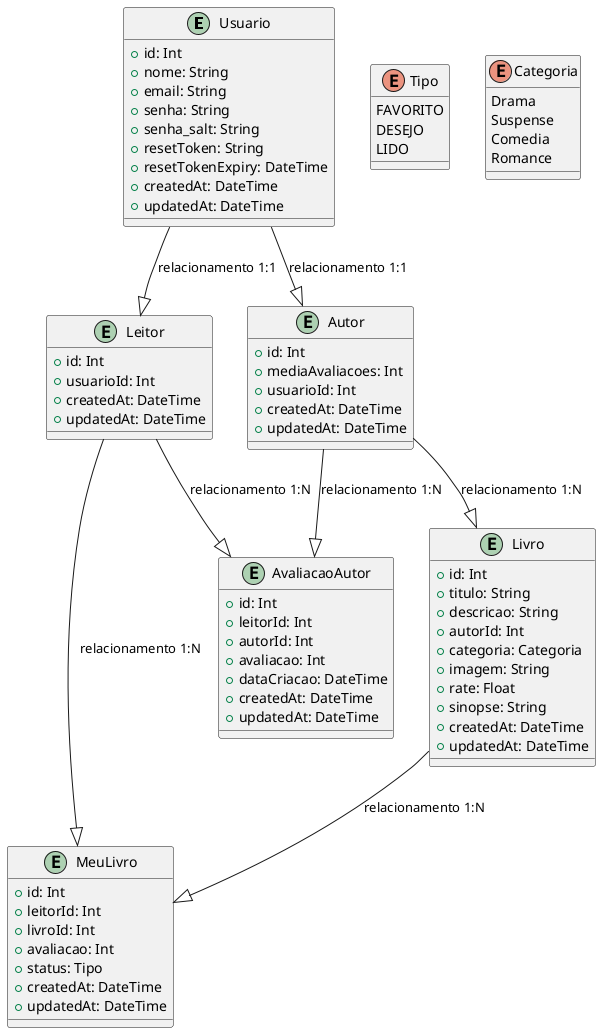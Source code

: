 @startuml

entity "Usuario" as Usuario {
  + id: Int
  + nome: String
  + email: String
  + senha: String
  + senha_salt: String
  + resetToken: String
  + resetTokenExpiry: DateTime
  + createdAt: DateTime
  + updatedAt: DateTime
}

entity "Leitor" as Leitor {
  + id: Int
  + usuarioId: Int
  + createdAt: DateTime
  + updatedAt: DateTime
}

entity "Autor" as Autor {
  + id: Int
  + mediaAvaliacoes: Int
  + usuarioId: Int
  + createdAt: DateTime
  + updatedAt: DateTime
}

entity "Livro" as Livro {
  + id: Int
  + titulo: String
  + descricao: String
  + autorId: Int
  + categoria: Categoria
  + imagem: String
  + rate: Float
  + sinopse: String
  + createdAt: DateTime
  + updatedAt: DateTime
}

entity "MeuLivro" as MeuLivro {
  + id: Int
  + leitorId: Int
  + livroId: Int
  + avaliacao: Int
  + status: Tipo
  + createdAt: DateTime
  + updatedAt: DateTime
}

entity "AvaliacaoAutor" as AvaliacaoAutor {
  + id: Int
  + leitorId: Int
  + autorId: Int
  + avaliacao: Int
  + dataCriacao: DateTime
  + createdAt: DateTime
  + updatedAt: DateTime
}

enum "Tipo" as Tipo {
  FAVORITO
  DESEJO
  LIDO
}

enum "Categoria" as Categoria {
  Drama
  Suspense
  Comedia
  Romance
}

Usuario --|> Leitor : "relacionamento 1:1"
Usuario --|> Autor : "relacionamento 1:1"
Leitor --|> MeuLivro : "relacionamento 1:N"
Livro --|> MeuLivro : "relacionamento 1:N"
Autor --|> Livro : "relacionamento 1:N"
Leitor --|> AvaliacaoAutor : "relacionamento 1:N"
Autor --|> AvaliacaoAutor : "relacionamento 1:N"

@enduml
